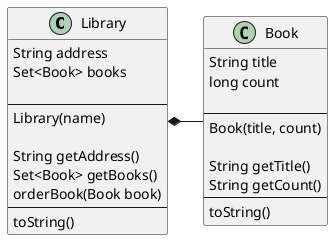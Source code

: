 @startuml

class Library {
    String address
    Set<Book> books

    --
    Library(name)

    String getAddress()
    Set<Book> getBooks()
    orderBook(Book book)
    --
    toString()
}

class Book {
    String title
    long count

    --
    Book(title, count)

    String getTitle()
    String getCount()
    --
    toString()
}

Library *- Book

@enduml